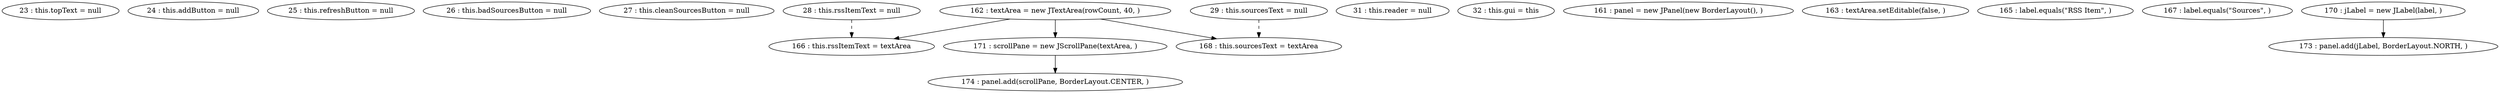 digraph G {
"23 : this.topText = null"
"24 : this.addButton = null"
"25 : this.refreshButton = null"
"26 : this.badSourcesButton = null"
"27 : this.cleanSourcesButton = null"
"28 : this.rssItemText = null"
"28 : this.rssItemText = null" -> "166 : this.rssItemText = textArea" [style=dashed]
"29 : this.sourcesText = null"
"29 : this.sourcesText = null" -> "168 : this.sourcesText = textArea" [style=dashed]
"31 : this.reader = null"
"32 : this.gui = this"
"161 : panel = new JPanel(new BorderLayout(), )"
"162 : textArea = new JTextArea(rowCount, 40, )"
"162 : textArea = new JTextArea(rowCount, 40, )" -> "171 : scrollPane = new JScrollPane(textArea, )"
"162 : textArea = new JTextArea(rowCount, 40, )" -> "168 : this.sourcesText = textArea"
"162 : textArea = new JTextArea(rowCount, 40, )" -> "166 : this.rssItemText = textArea"
"163 : textArea.setEditable(false, )"
"165 : label.equals(\"RSS Item\", )"
"166 : this.rssItemText = textArea"
"167 : label.equals(\"Sources\", )"
"168 : this.sourcesText = textArea"
"170 : jLabel = new JLabel(label, )"
"170 : jLabel = new JLabel(label, )" -> "173 : panel.add(jLabel, BorderLayout.NORTH, )"
"171 : scrollPane = new JScrollPane(textArea, )"
"171 : scrollPane = new JScrollPane(textArea, )" -> "174 : panel.add(scrollPane, BorderLayout.CENTER, )"
"173 : panel.add(jLabel, BorderLayout.NORTH, )"
"174 : panel.add(scrollPane, BorderLayout.CENTER, )"
}